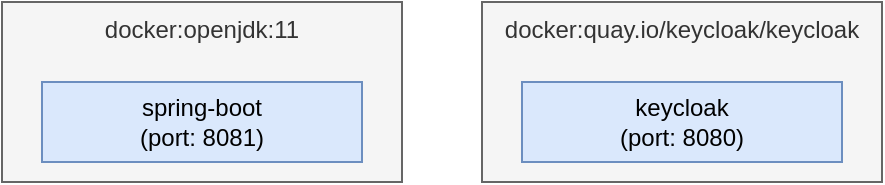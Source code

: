 <mxfile version="20.7.4" type="device" pages="3"><diagram id="rkVzUJZhAW5DblQpR69x" name="overview"><mxGraphModel dx="1418" dy="828" grid="1" gridSize="10" guides="1" tooltips="1" connect="1" arrows="1" fold="1" page="1" pageScale="1" pageWidth="850" pageHeight="1100" math="0" shadow="0"><root><mxCell id="0"/><mxCell id="1" parent="0"/><mxCell id="My12gslaFS0p2Y7fIk8Y-5" value="docker:openjdk:11" style="rounded=0;whiteSpace=wrap;html=1;fillColor=#f5f5f5;fontColor=#333333;strokeColor=#666666;verticalAlign=top;" parent="1" vertex="1"><mxGeometry x="120" y="40" width="200" height="90" as="geometry"/></mxCell><mxCell id="My12gslaFS0p2Y7fIk8Y-4" value="docker:quay.io/keycloak/keycloak" style="rounded=0;whiteSpace=wrap;html=1;fillColor=#f5f5f5;fontColor=#333333;strokeColor=#666666;verticalAlign=top;" parent="1" vertex="1"><mxGeometry x="360" y="40" width="200" height="90" as="geometry"/></mxCell><mxCell id="My12gslaFS0p2Y7fIk8Y-2" value="spring-boot&lt;br&gt;(port: 8081)" style="rounded=0;whiteSpace=wrap;html=1;fillColor=#dae8fc;strokeColor=#6c8ebf;fontStyle=0" parent="1" vertex="1"><mxGeometry x="140" y="80" width="160" height="40" as="geometry"/></mxCell><mxCell id="My12gslaFS0p2Y7fIk8Y-3" value="keycloak&lt;br&gt;(port: 8080)" style="rounded=0;whiteSpace=wrap;html=1;fillColor=#dae8fc;strokeColor=#6c8ebf;fontStyle=0" parent="1" vertex="1"><mxGeometry x="380" y="80" width="160" height="40" as="geometry"/></mxCell></root></mxGraphModel></diagram><diagram id="T-4DYyoEi7RzIHrxLy4R" name="spring-security"><mxGraphModel dx="2284" dy="844" grid="1" gridSize="10" guides="1" tooltips="1" connect="1" arrows="1" fold="1" page="1" pageScale="1" pageWidth="850" pageHeight="1100" math="0" shadow="0"><root><mxCell id="0"/><mxCell id="1" parent="0"/><mxCell id="O7AH4wtQkVIcIik04ibu-23" value="" style="endArrow=none;dashed=1;html=1;strokeWidth=1;rounded=0;" parent="1" edge="1"><mxGeometry width="50" height="50" relative="1" as="geometry"><mxPoint x="39.5" y="600" as="sourcePoint"/><mxPoint x="39.5" y="130" as="targetPoint"/></mxGeometry></mxCell><mxCell id="O7AH4wtQkVIcIik04ibu-22" value="" style="endArrow=none;dashed=1;html=1;strokeWidth=1;rounded=0;" parent="1" edge="1"><mxGeometry width="50" height="50" relative="1" as="geometry"><mxPoint x="279.5" y="600" as="sourcePoint"/><mxPoint x="279.5" y="130" as="targetPoint"/></mxGeometry></mxCell><mxCell id="O7AH4wtQkVIcIik04ibu-21" value="" style="endArrow=none;dashed=1;html=1;strokeWidth=1;rounded=0;" parent="1" edge="1"><mxGeometry width="50" height="50" relative="1" as="geometry"><mxPoint x="600" y="600" as="sourcePoint"/><mxPoint x="600" y="130" as="targetPoint"/></mxGeometry></mxCell><mxCell id="O7AH4wtQkVIcIik04ibu-1" value="backend" style="rounded=0;whiteSpace=wrap;html=1;fillColor=#dae8fc;strokeColor=#6c8ebf;" parent="1" vertex="1"><mxGeometry x="200" y="80" width="160" height="40" as="geometry"/></mxCell><mxCell id="O7AH4wtQkVIcIik04ibu-3" value="keycloak" style="rounded=0;whiteSpace=wrap;html=1;fillColor=#dae8fc;strokeColor=#6c8ebf;" parent="1" vertex="1"><mxGeometry x="520" y="80" width="160" height="40" as="geometry"/></mxCell><mxCell id="O7AH4wtQkVIcIik04ibu-4" value="[GET /products]" style="endArrow=classic;html=1;rounded=0;verticalAlign=top;" parent="1" edge="1"><mxGeometry width="50" height="50" relative="1" as="geometry"><mxPoint x="60" y="160" as="sourcePoint"/><mxPoint x="260" y="160" as="targetPoint"/></mxGeometry></mxCell><mxCell id="O7AH4wtQkVIcIik04ibu-5" value="HTTP: 302&lt;br&gt;Location: /oauth2/authorization/keycloak" style="endArrow=none;html=1;rounded=0;verticalAlign=top;dashed=1;startArrow=classic;startFill=1;endFill=0;" parent="1" edge="1"><mxGeometry width="50" height="50" relative="1" as="geometry"><mxPoint x="60" y="200" as="sourcePoint"/><mxPoint x="260" y="200" as="targetPoint"/></mxGeometry></mxCell><mxCell id="O7AH4wtQkVIcIik04ibu-6" value="[GET&amp;nbsp;&amp;nbsp;/oauth2/authorization/keycloak]" style="endArrow=classic;html=1;rounded=0;verticalAlign=top;" parent="1" edge="1"><mxGeometry width="50" height="50" relative="1" as="geometry"><mxPoint x="60" y="280" as="sourcePoint"/><mxPoint x="260" y="280" as="targetPoint"/></mxGeometry></mxCell><mxCell id="O7AH4wtQkVIcIik04ibu-8" value="HTTP: 302&lt;br&gt;Location: KEYCLOAK/realms/ProgsApps/&lt;br&gt;protocol/openid-connect/auth?...&lt;br&gt;Set-Cookie:&amp;nbsp;JSESSIONID=ABDE" style="endArrow=none;html=1;rounded=0;verticalAlign=top;dashed=1;startArrow=classic;startFill=1;endFill=0;" parent="1" edge="1"><mxGeometry width="50" height="50" relative="1" as="geometry"><mxPoint x="60" y="320" as="sourcePoint"/><mxPoint x="260" y="320" as="targetPoint"/></mxGeometry></mxCell><mxCell id="O7AH4wtQkVIcIik04ibu-9" value="[GET KEYCLOAK/realms/ProgsApps/protocol/openid-connect/auth?...]&lt;br&gt;Cookie:&amp;nbsp;JSESSIONID=ABDE" style="endArrow=classic;html=1;rounded=0;verticalAlign=top;" parent="1" edge="1"><mxGeometry width="50" height="50" relative="1" as="geometry"><mxPoint x="60" y="400" as="sourcePoint"/><mxPoint x="580" y="400" as="targetPoint"/></mxGeometry></mxCell><mxCell id="O7AH4wtQkVIcIik04ibu-10" value="HTTP: 302&lt;br&gt;Location: /login/oauth2/code/keycloak?" style="endArrow=none;html=1;rounded=0;verticalAlign=top;dashed=1;startArrow=classic;startFill=1;endFill=0;" parent="1" edge="1"><mxGeometry width="50" height="50" relative="1" as="geometry"><mxPoint x="300" y="450" as="sourcePoint"/><mxPoint x="580" y="450" as="targetPoint"/></mxGeometry></mxCell><mxCell id="O7AH4wtQkVIcIik04ibu-11" value="[GET&amp;nbsp;&amp;nbsp;/products]&lt;br&gt;Cookie:&amp;nbsp;JSESSIONID=ABDE" style="endArrow=classic;html=1;rounded=0;verticalAlign=top;" parent="1" edge="1"><mxGeometry width="50" height="50" relative="1" as="geometry"><mxPoint x="60" y="530" as="sourcePoint"/><mxPoint x="260" y="530" as="targetPoint"/></mxGeometry></mxCell><mxCell id="O7AH4wtQkVIcIik04ibu-12" value="HTTP: 200" style="endArrow=none;html=1;rounded=0;verticalAlign=top;dashed=1;startArrow=classic;startFill=1;endFill=0;" parent="1" edge="1"><mxGeometry width="50" height="50" relative="1" as="geometry"><mxPoint x="60" y="580" as="sourcePoint"/><mxPoint x="260" y="580" as="targetPoint"/></mxGeometry></mxCell><mxCell id="O7AH4wtQkVIcIik04ibu-13" value="" style="rounded=0;whiteSpace=wrap;html=1;fillColor=#dae8fc;strokeColor=#6c8ebf;" parent="1" vertex="1"><mxGeometry x="30" y="150" width="20" height="60" as="geometry"/></mxCell><mxCell id="O7AH4wtQkVIcIik04ibu-14" value="" style="rounded=0;whiteSpace=wrap;html=1;fillColor=#dae8fc;strokeColor=#6c8ebf;" parent="1" vertex="1"><mxGeometry x="270" y="150" width="20" height="60" as="geometry"/></mxCell><mxCell id="O7AH4wtQkVIcIik04ibu-15" value="" style="rounded=0;whiteSpace=wrap;html=1;fillColor=#dae8fc;strokeColor=#6c8ebf;" parent="1" vertex="1"><mxGeometry x="30" y="270" width="20" height="60" as="geometry"/></mxCell><mxCell id="O7AH4wtQkVIcIik04ibu-16" value="" style="rounded=0;whiteSpace=wrap;html=1;fillColor=#dae8fc;strokeColor=#6c8ebf;" parent="1" vertex="1"><mxGeometry x="270" y="270" width="20" height="60" as="geometry"/></mxCell><mxCell id="O7AH4wtQkVIcIik04ibu-17" value="" style="rounded=0;whiteSpace=wrap;html=1;fillColor=#dae8fc;strokeColor=#6c8ebf;" parent="1" vertex="1"><mxGeometry x="30" y="390" width="20" height="30" as="geometry"/></mxCell><mxCell id="O7AH4wtQkVIcIik04ibu-18" value="" style="rounded=0;whiteSpace=wrap;html=1;fillColor=#dae8fc;strokeColor=#6c8ebf;" parent="1" vertex="1"><mxGeometry x="590" y="390" width="20" height="70" as="geometry"/></mxCell><mxCell id="O7AH4wtQkVIcIik04ibu-19" value="" style="rounded=0;whiteSpace=wrap;html=1;fillColor=#dae8fc;strokeColor=#6c8ebf;" parent="1" vertex="1"><mxGeometry x="30" y="460" width="20" height="130" as="geometry"/></mxCell><mxCell id="O7AH4wtQkVIcIik04ibu-20" value="" style="rounded=0;whiteSpace=wrap;html=1;fillColor=#dae8fc;strokeColor=#6c8ebf;" parent="1" vertex="1"><mxGeometry x="270" y="440" width="20" height="150" as="geometry"/></mxCell><mxCell id="HqCU0DOiCYDR1QbbJLst-3" value="HTTP: 302&lt;br&gt;Location: /product&lt;br&gt;Set-Cookie: JSESSIONID=ABDE" style="endArrow=none;html=1;rounded=0;verticalAlign=top;dashed=1;startArrow=classic;startFill=1;endFill=0;" parent="1" edge="1"><mxGeometry width="50" height="50" relative="1" as="geometry"><mxPoint x="60" y="470" as="sourcePoint"/><mxPoint x="260" y="470" as="targetPoint"/></mxGeometry></mxCell><mxCell id="Yo69ceYXfkuDrt7aFgnr-1" value="frontend" style="rounded=0;whiteSpace=wrap;html=1;fillColor=#dae8fc;strokeColor=#6c8ebf;" vertex="1" parent="1"><mxGeometry x="-40" y="80" width="160" height="40" as="geometry"/></mxCell></root></mxGraphModel></diagram><diagram name="oauth2-communication" id="pXnXm0RY2mCjJgqSjiwZ"><mxGraphModel dx="2268" dy="1928" grid="1" gridSize="10" guides="1" tooltips="1" connect="1" arrows="1" fold="1" page="1" pageScale="1" pageWidth="850" pageHeight="1100" math="0" shadow="0"><root><mxCell id="aDsIv07tVEIAuoVp7P9a-0"/><mxCell id="aDsIv07tVEIAuoVp7P9a-1" parent="aDsIv07tVEIAuoVp7P9a-0"/><mxCell id="zVxmyH6aWFC3X2LOgaHV-11" value="" style="endArrow=none;dashed=1;html=1;strokeWidth=1;rounded=0;" parent="aDsIv07tVEIAuoVp7P9a-1" edge="1"><mxGeometry width="50" height="50" relative="1" as="geometry"><mxPoint x="280" y="360" as="sourcePoint"/><mxPoint x="280" y="-70" as="targetPoint"/></mxGeometry></mxCell><mxCell id="zVxmyH6aWFC3X2LOgaHV-12" value="" style="endArrow=none;dashed=1;html=1;strokeWidth=1;rounded=0;" parent="aDsIv07tVEIAuoVp7P9a-1" edge="1"><mxGeometry width="50" height="50" relative="1" as="geometry"><mxPoint x="40" y="360" as="sourcePoint"/><mxPoint x="40" y="-70" as="targetPoint"/></mxGeometry></mxCell><mxCell id="aDsIv07tVEIAuoVp7P9a-4" value="" style="endArrow=none;dashed=1;html=1;strokeWidth=1;rounded=0;" parent="aDsIv07tVEIAuoVp7P9a-1" edge="1"><mxGeometry width="50" height="50" relative="1" as="geometry"><mxPoint x="600" y="360" as="sourcePoint"/><mxPoint x="600" y="-70" as="targetPoint"/></mxGeometry></mxCell><mxCell id="aDsIv07tVEIAuoVp7P9a-5" value="backend" style="rounded=0;whiteSpace=wrap;html=1;fillColor=#dae8fc;strokeColor=#6c8ebf;" parent="aDsIv07tVEIAuoVp7P9a-1" vertex="1"><mxGeometry x="200" y="-120" width="160" height="40" as="geometry"/></mxCell><mxCell id="aDsIv07tVEIAuoVp7P9a-6" value="keycloak" style="rounded=0;whiteSpace=wrap;html=1;fillColor=#dae8fc;strokeColor=#6c8ebf;" parent="aDsIv07tVEIAuoVp7P9a-1" vertex="1"><mxGeometry x="520" y="-120" width="160" height="40" as="geometry"/></mxCell><mxCell id="aDsIv07tVEIAuoVp7P9a-7" value="[GET /products]&lt;br&gt;Authorization: Bearer zxcv0987" style="endArrow=classic;html=1;rounded=0;verticalAlign=top;" parent="aDsIv07tVEIAuoVp7P9a-1" edge="1"><mxGeometry width="50" height="50" relative="1" as="geometry"><mxPoint x="60" y="270" as="sourcePoint"/><mxPoint x="260" y="270" as="targetPoint"/></mxGeometry></mxCell><mxCell id="aDsIv07tVEIAuoVp7P9a-8" value="HTTP: 200&lt;br&gt;[{product1}, ...]" style="endArrow=none;html=1;rounded=0;verticalAlign=top;dashed=1;startArrow=classic;startFill=1;endFill=0;" parent="aDsIv07tVEIAuoVp7P9a-1" edge="1"><mxGeometry width="50" height="50" relative="1" as="geometry"><mxPoint x="60" y="319" as="sourcePoint"/><mxPoint x="260" y="319" as="targetPoint"/></mxGeometry></mxCell><mxCell id="aDsIv07tVEIAuoVp7P9a-16" value="" style="rounded=0;whiteSpace=wrap;html=1;fillColor=#dae8fc;strokeColor=#6c8ebf;" parent="aDsIv07tVEIAuoVp7P9a-1" vertex="1"><mxGeometry x="270" y="260" width="20" height="70" as="geometry"/></mxCell><mxCell id="aDsIv07tVEIAuoVp7P9a-24" value="frontend" style="rounded=0;whiteSpace=wrap;html=1;fillColor=#dae8fc;strokeColor=#6c8ebf;" parent="aDsIv07tVEIAuoVp7P9a-1" vertex="1"><mxGeometry x="-40" y="-120" width="160" height="40" as="geometry"/></mxCell><mxCell id="zVxmyH6aWFC3X2LOgaHV-0" value="Redirect: http://keycloak:8080/realms/ProgsApps/protocol/openid-connect/auth?..." style="endArrow=classic;html=1;rounded=0;verticalAlign=top;" parent="aDsIv07tVEIAuoVp7P9a-1" edge="1"><mxGeometry width="50" height="50" relative="1" as="geometry"><mxPoint x="60" y="60" as="sourcePoint"/><mxPoint x="580" y="60" as="targetPoint"/></mxGeometry></mxCell><mxCell id="zVxmyH6aWFC3X2LOgaHV-1" value="" style="rounded=0;whiteSpace=wrap;html=1;fillColor=#dae8fc;strokeColor=#6c8ebf;" parent="aDsIv07tVEIAuoVp7P9a-1" vertex="1"><mxGeometry x="30" y="-60" width="20" height="140" as="geometry"/></mxCell><mxCell id="zVxmyH6aWFC3X2LOgaHV-2" value="" style="rounded=0;whiteSpace=wrap;html=1;fillColor=#dae8fc;strokeColor=#6c8ebf;" parent="aDsIv07tVEIAuoVp7P9a-1" vertex="1"><mxGeometry x="590" y="50" width="20" height="80" as="geometry"/></mxCell><mxCell id="zVxmyH6aWFC3X2LOgaHV-3" value="Login page" style="shape=note;whiteSpace=wrap;html=1;backgroundOutline=1;darkOpacity=0.05;fillColor=#fff2cc;strokeColor=#d6b656;size=10;" parent="aDsIv07tVEIAuoVp7P9a-1" vertex="1"><mxGeometry x="620" y="60" width="80" height="60" as="geometry"/></mxCell><mxCell id="zVxmyH6aWFC3X2LOgaHV-4" value="Redirect:&amp;nbsp;http://localhost:4200/?code=abcd1234" style="endArrow=none;html=1;rounded=0;verticalAlign=top;dashed=1;startArrow=classic;startFill=1;endFill=0;" parent="aDsIv07tVEIAuoVp7P9a-1" edge="1"><mxGeometry width="50" height="50" relative="1" as="geometry"><mxPoint x="60" y="120" as="sourcePoint"/><mxPoint x="580" y="120" as="targetPoint"/></mxGeometry></mxCell><mxCell id="zVxmyH6aWFC3X2LOgaHV-5" value="" style="rounded=0;whiteSpace=wrap;html=1;fillColor=#dae8fc;strokeColor=#6c8ebf;" parent="aDsIv07tVEIAuoVp7P9a-1" vertex="1"><mxGeometry x="30" y="110" width="20" height="220" as="geometry"/></mxCell><mxCell id="zVxmyH6aWFC3X2LOgaHV-7" value="[POST http://localhost:8081/security/token]&lt;br&gt;{&quot;code&quot;: &quot;abcd1234&quot;}" style="endArrow=classic;html=1;rounded=0;verticalAlign=top;" parent="aDsIv07tVEIAuoVp7P9a-1" edge="1"><mxGeometry width="50" height="50" relative="1" as="geometry"><mxPoint x="60" y="160" as="sourcePoint"/><mxPoint x="260" y="160" as="targetPoint"/></mxGeometry></mxCell><mxCell id="zVxmyH6aWFC3X2LOgaHV-8" value="" style="rounded=0;whiteSpace=wrap;html=1;fillColor=#dae8fc;strokeColor=#6c8ebf;" parent="aDsIv07tVEIAuoVp7P9a-1" vertex="1"><mxGeometry x="270" y="150" width="20" height="70" as="geometry"/></mxCell><mxCell id="zVxmyH6aWFC3X2LOgaHV-9" value="HTTP: 200&lt;br&gt;{&quot;access_token&quot;: &quot;zxcv0987&quot;, ...}" style="endArrow=none;html=1;rounded=0;verticalAlign=top;dashed=1;startArrow=classic;startFill=1;endFill=0;" parent="aDsIv07tVEIAuoVp7P9a-1" edge="1"><mxGeometry width="50" height="50" relative="1" as="geometry"><mxPoint x="60" y="210" as="sourcePoint"/><mxPoint x="260" y="210" as="targetPoint"/></mxGeometry></mxCell><mxCell id="zVxmyH6aWFC3X2LOgaHV-13" value="[GET http://localhost:8081/&lt;br&gt;security/configuration]" style="endArrow=classic;html=1;rounded=0;verticalAlign=top;" parent="aDsIv07tVEIAuoVp7P9a-1" edge="1"><mxGeometry width="50" height="50" relative="1" as="geometry"><mxPoint x="60" y="-50" as="sourcePoint"/><mxPoint x="260" y="-50" as="targetPoint"/></mxGeometry></mxCell><mxCell id="zVxmyH6aWFC3X2LOgaHV-14" value="HTTP: 200&lt;br&gt;{&quot;issuerUri&quot;, &quot;clientId&quot;}" style="endArrow=none;html=1;rounded=0;verticalAlign=top;dashed=1;startArrow=classic;startFill=1;endFill=0;" parent="aDsIv07tVEIAuoVp7P9a-1" edge="1"><mxGeometry width="50" height="50" relative="1" as="geometry"><mxPoint x="60" y="9.5" as="sourcePoint"/><mxPoint x="260" y="9.5" as="targetPoint"/></mxGeometry></mxCell></root></mxGraphModel></diagram></mxfile>